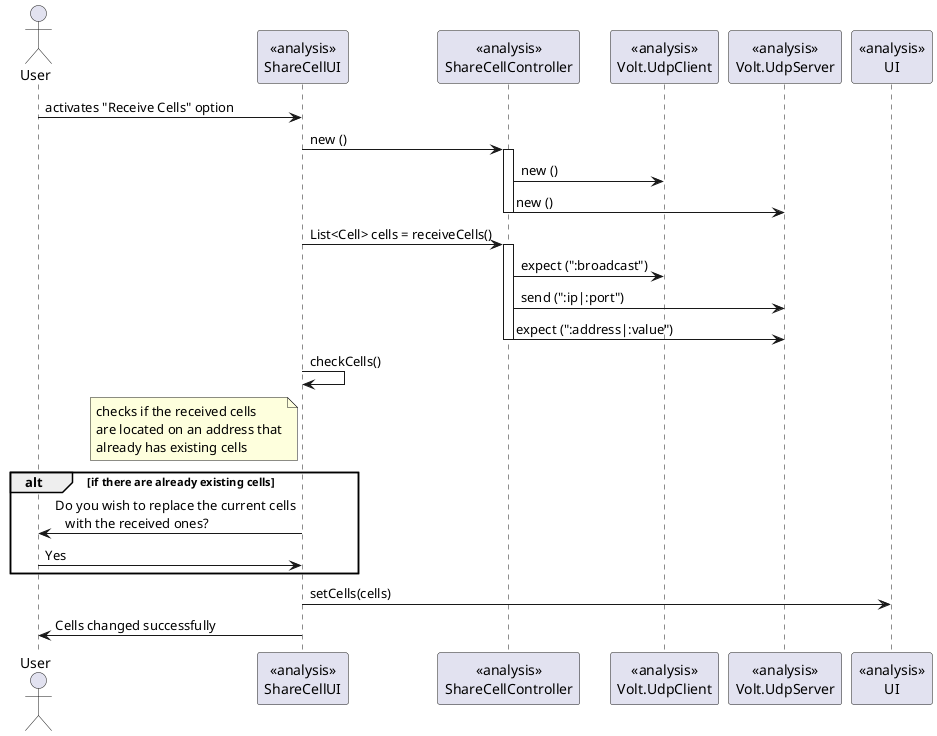 @startuml doc-files/share_cell_receive_analysis.png

actor User 
participant "<<analysis>>\nShareCellUI" as ShareCellUI
participant "<<analysis>>\nShareCellController" as ShareCellController
participant "<<analysis>>\nVolt.UdpClient" as Volt.UdpClient
participant "<<analysis>>\nVolt.UdpServer" as Volt.UdpServer
participant "<<analysis>>\nUI" as UI

User->ShareCellUI: activates "Receive Cells" option
ShareCellUI->ShareCellController: new ()

activate ShareCellController
ShareCellController->Volt.UdpClient: new ()
ShareCellController->Volt.UdpServer: new ()
deactivate ShareCellController

ShareCellUI->ShareCellController:  List<Cell> cells = receiveCells()

activate ShareCellController
ShareCellController->Volt.UdpClient: expect (":broadcast")
ShareCellController->Volt.UdpServer: send (":ip|:port")

ShareCellController->Volt.UdpServer: expect (":address|:value")
deactivate ShareCellController

ShareCellUI->ShareCellUI: checkCells()
note left of ShareCellUI: checks if the received cells\nare located on an address that\nalready has existing cells

alt if there are already existing cells
    ShareCellUI->User: Do you wish to replace the current cells\n   with the received ones?
    User->ShareCellUI: Yes
end
	
ShareCellUI->UI: setCells(cells)
ShareCellUI->User: Cells changed successfully

@enduml